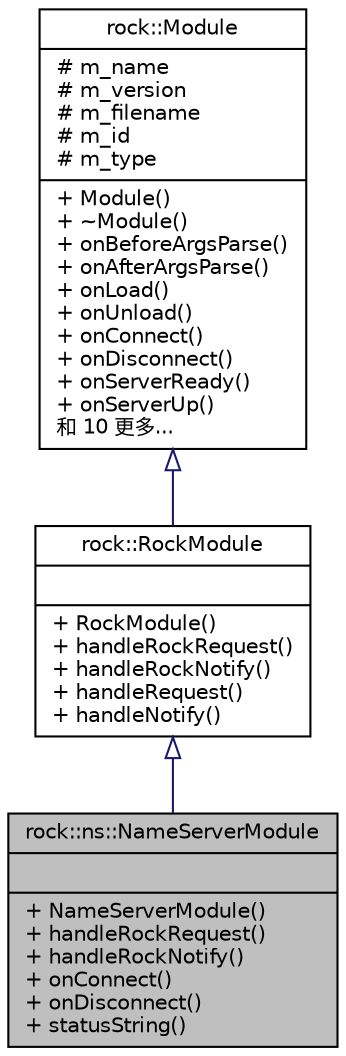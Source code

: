 digraph "rock::ns::NameServerModule"
{
 // LATEX_PDF_SIZE
  edge [fontname="Helvetica",fontsize="10",labelfontname="Helvetica",labelfontsize="10"];
  node [fontname="Helvetica",fontsize="10",shape=record];
  Node1 [label="{rock::ns::NameServerModule\n||+ NameServerModule()\l+ handleRockRequest()\l+ handleRockNotify()\l+ onConnect()\l+ onDisconnect()\l+ statusString()\l}",height=0.2,width=0.4,color="black", fillcolor="grey75", style="filled", fontcolor="black",tooltip=" "];
  Node2 -> Node1 [dir="back",color="midnightblue",fontsize="10",style="solid",arrowtail="onormal"];
  Node2 [label="{rock::RockModule\n||+ RockModule()\l+ handleRockRequest()\l+ handleRockNotify()\l+ handleRequest()\l+ handleNotify()\l}",height=0.2,width=0.4,color="black", fillcolor="white", style="filled",URL="$classrock_1_1RockModule.html",tooltip=" "];
  Node3 -> Node2 [dir="back",color="midnightblue",fontsize="10",style="solid",arrowtail="onormal"];
  Node3 [label="{rock::Module\n|# m_name\l# m_version\l# m_filename\l# m_id\l# m_type\l|+ Module()\l+ ~Module()\l+ onBeforeArgsParse()\l+ onAfterArgsParse()\l+ onLoad()\l+ onUnload()\l+ onConnect()\l+ onDisconnect()\l+ onServerReady()\l+ onServerUp()\l和 10 更多...\l}",height=0.2,width=0.4,color="black", fillcolor="white", style="filled",URL="$classrock_1_1Module.html",tooltip=" "];
}
